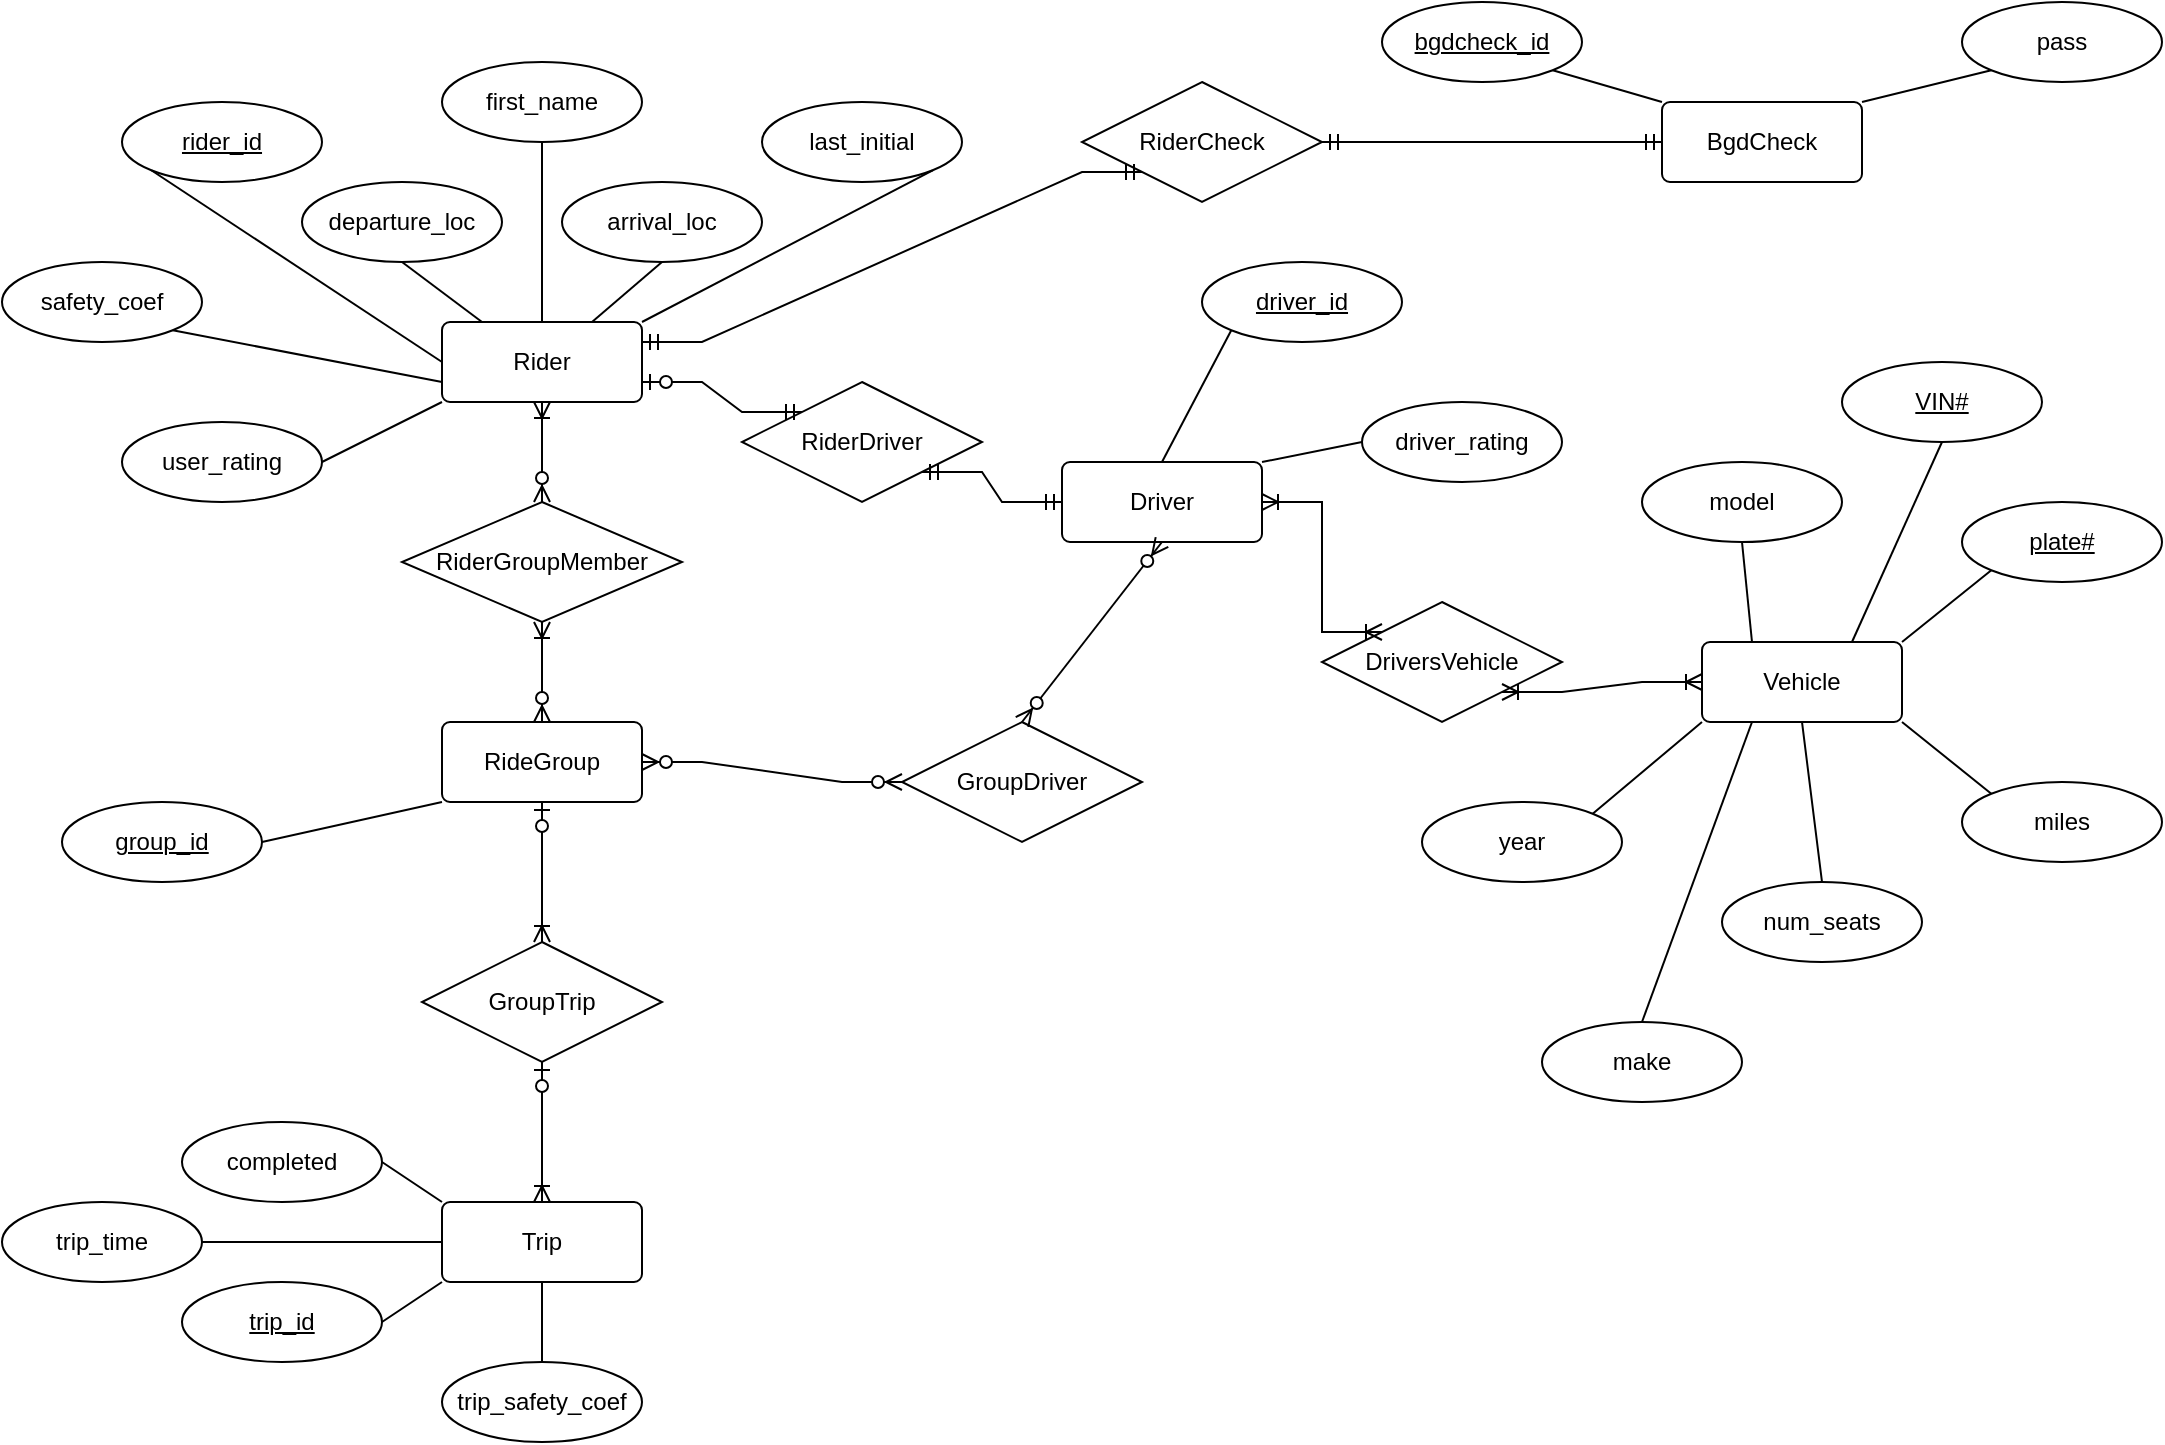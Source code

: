 <mxfile version="22.0.1" type="device">
  <diagram id="R2lEEEUBdFMjLlhIrx00" name="Page-1">
    <mxGraphModel dx="1194" dy="824" grid="1" gridSize="10" guides="1" tooltips="1" connect="1" arrows="1" fold="1" page="1" pageScale="1" pageWidth="1200" pageHeight="1920" math="0" shadow="0" extFonts="Permanent Marker^https://fonts.googleapis.com/css?family=Permanent+Marker">
      <root>
        <mxCell id="0" />
        <mxCell id="1" parent="0" />
        <mxCell id="82qDiS2uEaLM1Z2y3dYB-4" value="Rider" style="rounded=1;arcSize=10;whiteSpace=wrap;html=1;align=center;" parent="1" vertex="1">
          <mxGeometry x="240" y="180" width="100" height="40" as="geometry" />
        </mxCell>
        <mxCell id="82qDiS2uEaLM1Z2y3dYB-5" value="rider_id" style="ellipse;whiteSpace=wrap;html=1;align=center;fontStyle=4;" parent="1" vertex="1">
          <mxGeometry x="80" y="70" width="100" height="40" as="geometry" />
        </mxCell>
        <mxCell id="82qDiS2uEaLM1Z2y3dYB-8" value="first_name" style="ellipse;whiteSpace=wrap;html=1;align=center;" parent="1" vertex="1">
          <mxGeometry x="240" y="50" width="100" height="40" as="geometry" />
        </mxCell>
        <mxCell id="82qDiS2uEaLM1Z2y3dYB-9" value="last_initial" style="ellipse;whiteSpace=wrap;html=1;align=center;" parent="1" vertex="1">
          <mxGeometry x="400" y="70" width="100" height="40" as="geometry" />
        </mxCell>
        <mxCell id="82qDiS2uEaLM1Z2y3dYB-10" value="departure_loc" style="ellipse;whiteSpace=wrap;html=1;align=center;" parent="1" vertex="1">
          <mxGeometry x="170" y="110" width="100" height="40" as="geometry" />
        </mxCell>
        <mxCell id="82qDiS2uEaLM1Z2y3dYB-11" value="arrival_loc" style="ellipse;whiteSpace=wrap;html=1;align=center;" parent="1" vertex="1">
          <mxGeometry x="300" y="110" width="100" height="40" as="geometry" />
        </mxCell>
        <mxCell id="82qDiS2uEaLM1Z2y3dYB-13" value="" style="endArrow=none;html=1;rounded=0;exitX=0;exitY=1;exitDx=0;exitDy=0;entryX=0;entryY=0.5;entryDx=0;entryDy=0;" parent="1" source="82qDiS2uEaLM1Z2y3dYB-5" target="82qDiS2uEaLM1Z2y3dYB-4" edge="1">
          <mxGeometry relative="1" as="geometry">
            <mxPoint x="340" y="270" as="sourcePoint" />
            <mxPoint x="500" y="270" as="targetPoint" />
          </mxGeometry>
        </mxCell>
        <mxCell id="82qDiS2uEaLM1Z2y3dYB-14" value="" style="endArrow=none;html=1;rounded=0;exitX=0.5;exitY=1;exitDx=0;exitDy=0;" parent="1" source="82qDiS2uEaLM1Z2y3dYB-10" edge="1">
          <mxGeometry relative="1" as="geometry">
            <mxPoint x="105" y="114" as="sourcePoint" />
            <mxPoint x="260" y="180" as="targetPoint" />
          </mxGeometry>
        </mxCell>
        <mxCell id="82qDiS2uEaLM1Z2y3dYB-15" value="" style="endArrow=none;html=1;rounded=0;exitX=0.5;exitY=1;exitDx=0;exitDy=0;entryX=0.5;entryY=0;entryDx=0;entryDy=0;" parent="1" source="82qDiS2uEaLM1Z2y3dYB-8" target="82qDiS2uEaLM1Z2y3dYB-4" edge="1">
          <mxGeometry relative="1" as="geometry">
            <mxPoint x="115" y="124" as="sourcePoint" />
            <mxPoint x="260" y="220" as="targetPoint" />
          </mxGeometry>
        </mxCell>
        <mxCell id="82qDiS2uEaLM1Z2y3dYB-16" value="" style="endArrow=none;html=1;rounded=0;exitX=0.5;exitY=1;exitDx=0;exitDy=0;entryX=0.75;entryY=0;entryDx=0;entryDy=0;" parent="1" source="82qDiS2uEaLM1Z2y3dYB-11" target="82qDiS2uEaLM1Z2y3dYB-4" edge="1">
          <mxGeometry relative="1" as="geometry">
            <mxPoint x="125" y="134" as="sourcePoint" />
            <mxPoint x="270" y="230" as="targetPoint" />
          </mxGeometry>
        </mxCell>
        <mxCell id="82qDiS2uEaLM1Z2y3dYB-17" value="" style="endArrow=none;html=1;rounded=0;exitX=1;exitY=1;exitDx=0;exitDy=0;entryX=1;entryY=0;entryDx=0;entryDy=0;" parent="1" source="82qDiS2uEaLM1Z2y3dYB-9" target="82qDiS2uEaLM1Z2y3dYB-4" edge="1">
          <mxGeometry relative="1" as="geometry">
            <mxPoint x="135" y="144" as="sourcePoint" />
            <mxPoint x="280" y="240" as="targetPoint" />
          </mxGeometry>
        </mxCell>
        <mxCell id="82qDiS2uEaLM1Z2y3dYB-18" value="Driver" style="rounded=1;arcSize=10;whiteSpace=wrap;html=1;align=center;" parent="1" vertex="1">
          <mxGeometry x="550" y="250" width="100" height="40" as="geometry" />
        </mxCell>
        <mxCell id="82qDiS2uEaLM1Z2y3dYB-25" value="safety_coef" style="ellipse;whiteSpace=wrap;html=1;align=center;" parent="1" vertex="1">
          <mxGeometry x="20" y="150" width="100" height="40" as="geometry" />
        </mxCell>
        <mxCell id="82qDiS2uEaLM1Z2y3dYB-26" value="" style="endArrow=none;html=1;rounded=0;exitX=1;exitY=1;exitDx=0;exitDy=0;entryX=0;entryY=0.75;entryDx=0;entryDy=0;" parent="1" source="82qDiS2uEaLM1Z2y3dYB-25" target="82qDiS2uEaLM1Z2y3dYB-4" edge="1">
          <mxGeometry relative="1" as="geometry">
            <mxPoint x="340" y="270" as="sourcePoint" />
            <mxPoint x="500" y="270" as="targetPoint" />
          </mxGeometry>
        </mxCell>
        <mxCell id="82qDiS2uEaLM1Z2y3dYB-27" value="user_rating" style="ellipse;whiteSpace=wrap;html=1;align=center;" parent="1" vertex="1">
          <mxGeometry x="80" y="230" width="100" height="40" as="geometry" />
        </mxCell>
        <mxCell id="82qDiS2uEaLM1Z2y3dYB-28" value="" style="endArrow=none;html=1;rounded=0;exitX=1;exitY=0.5;exitDx=0;exitDy=0;entryX=0;entryY=1;entryDx=0;entryDy=0;" parent="1" source="82qDiS2uEaLM1Z2y3dYB-27" target="82qDiS2uEaLM1Z2y3dYB-4" edge="1">
          <mxGeometry relative="1" as="geometry">
            <mxPoint x="340" y="270" as="sourcePoint" />
            <mxPoint x="500" y="270" as="targetPoint" />
          </mxGeometry>
        </mxCell>
        <mxCell id="82qDiS2uEaLM1Z2y3dYB-29" value="RideGroup" style="rounded=1;arcSize=10;whiteSpace=wrap;html=1;align=center;" parent="1" vertex="1">
          <mxGeometry x="240" y="380" width="100" height="40" as="geometry" />
        </mxCell>
        <mxCell id="82qDiS2uEaLM1Z2y3dYB-31" value="group_id" style="ellipse;whiteSpace=wrap;html=1;align=center;fontStyle=4;" parent="1" vertex="1">
          <mxGeometry x="50" y="420" width="100" height="40" as="geometry" />
        </mxCell>
        <mxCell id="82qDiS2uEaLM1Z2y3dYB-32" value="" style="endArrow=none;html=1;rounded=0;exitX=1;exitY=0.5;exitDx=0;exitDy=0;entryX=0;entryY=1;entryDx=0;entryDy=0;" parent="1" source="82qDiS2uEaLM1Z2y3dYB-31" target="82qDiS2uEaLM1Z2y3dYB-29" edge="1">
          <mxGeometry relative="1" as="geometry">
            <mxPoint x="145" y="154" as="sourcePoint" />
            <mxPoint x="290" y="250" as="targetPoint" />
          </mxGeometry>
        </mxCell>
        <mxCell id="82qDiS2uEaLM1Z2y3dYB-36" value="RiderGroupMember" style="shape=rhombus;perimeter=rhombusPerimeter;whiteSpace=wrap;html=1;align=center;" parent="1" vertex="1">
          <mxGeometry x="220" y="270" width="140" height="60" as="geometry" />
        </mxCell>
        <mxCell id="82qDiS2uEaLM1Z2y3dYB-40" value="GroupDriver" style="shape=rhombus;perimeter=rhombusPerimeter;whiteSpace=wrap;html=1;align=center;" parent="1" vertex="1">
          <mxGeometry x="470" y="380" width="120" height="60" as="geometry" />
        </mxCell>
        <mxCell id="82qDiS2uEaLM1Z2y3dYB-42" value="" style="endArrow=none;html=1;rounded=0;exitX=0.5;exitY=0;exitDx=0;exitDy=0;entryX=0;entryY=1;entryDx=0;entryDy=0;" parent="1" source="82qDiS2uEaLM1Z2y3dYB-18" target="82qDiS2uEaLM1Z2y3dYB-43" edge="1">
          <mxGeometry relative="1" as="geometry">
            <mxPoint x="640" y="300" as="sourcePoint" />
            <mxPoint x="610" y="190" as="targetPoint" />
          </mxGeometry>
        </mxCell>
        <mxCell id="82qDiS2uEaLM1Z2y3dYB-43" value="driver_id" style="ellipse;whiteSpace=wrap;html=1;align=center;fontStyle=4;" parent="1" vertex="1">
          <mxGeometry x="620" y="150" width="100" height="40" as="geometry" />
        </mxCell>
        <mxCell id="82qDiS2uEaLM1Z2y3dYB-44" value="" style="fontSize=12;html=1;endArrow=ERoneToMany;startArrow=ERzeroToMany;rounded=0;entryX=0.5;entryY=1;entryDx=0;entryDy=0;exitX=0.5;exitY=0;exitDx=0;exitDy=0;" parent="1" source="82qDiS2uEaLM1Z2y3dYB-36" target="82qDiS2uEaLM1Z2y3dYB-4" edge="1">
          <mxGeometry width="100" height="100" relative="1" as="geometry">
            <mxPoint x="460" y="390" as="sourcePoint" />
            <mxPoint x="560" y="290" as="targetPoint" />
          </mxGeometry>
        </mxCell>
        <mxCell id="82qDiS2uEaLM1Z2y3dYB-45" value="" style="fontSize=12;html=1;endArrow=ERoneToMany;startArrow=ERzeroToMany;rounded=0;entryX=0.5;entryY=1;entryDx=0;entryDy=0;exitX=0.5;exitY=0;exitDx=0;exitDy=0;" parent="1" source="82qDiS2uEaLM1Z2y3dYB-29" target="82qDiS2uEaLM1Z2y3dYB-36" edge="1">
          <mxGeometry width="100" height="100" relative="1" as="geometry">
            <mxPoint x="300" y="280" as="sourcePoint" />
            <mxPoint x="300" y="230" as="targetPoint" />
          </mxGeometry>
        </mxCell>
        <mxCell id="82qDiS2uEaLM1Z2y3dYB-46" value="" style="edgeStyle=entityRelationEdgeStyle;fontSize=12;html=1;endArrow=ERzeroToMany;endFill=1;startArrow=ERzeroToMany;rounded=0;exitX=1;exitY=0.5;exitDx=0;exitDy=0;entryX=0;entryY=0.5;entryDx=0;entryDy=0;" parent="1" source="82qDiS2uEaLM1Z2y3dYB-29" target="82qDiS2uEaLM1Z2y3dYB-40" edge="1">
          <mxGeometry width="100" height="100" relative="1" as="geometry">
            <mxPoint x="460" y="390" as="sourcePoint" />
            <mxPoint x="560" y="290" as="targetPoint" />
          </mxGeometry>
        </mxCell>
        <mxCell id="82qDiS2uEaLM1Z2y3dYB-47" value="" style="fontSize=12;html=1;endArrow=ERzeroToMany;endFill=1;startArrow=ERzeroToMany;rounded=0;exitX=0.5;exitY=0;exitDx=0;exitDy=0;entryX=0.5;entryY=1;entryDx=0;entryDy=0;" parent="1" source="82qDiS2uEaLM1Z2y3dYB-40" target="82qDiS2uEaLM1Z2y3dYB-18" edge="1">
          <mxGeometry width="100" height="100" relative="1" as="geometry">
            <mxPoint x="350" y="410" as="sourcePoint" />
            <mxPoint x="590" y="360" as="targetPoint" />
          </mxGeometry>
        </mxCell>
        <mxCell id="82qDiS2uEaLM1Z2y3dYB-48" value="RiderDriver" style="shape=rhombus;perimeter=rhombusPerimeter;whiteSpace=wrap;html=1;align=center;" parent="1" vertex="1">
          <mxGeometry x="390" y="210" width="120" height="60" as="geometry" />
        </mxCell>
        <mxCell id="82qDiS2uEaLM1Z2y3dYB-49" value="driver_rating" style="ellipse;whiteSpace=wrap;html=1;align=center;" parent="1" vertex="1">
          <mxGeometry x="700" y="220" width="100" height="40" as="geometry" />
        </mxCell>
        <mxCell id="82qDiS2uEaLM1Z2y3dYB-50" value="" style="endArrow=none;html=1;rounded=0;entryX=0;entryY=0.5;entryDx=0;entryDy=0;exitX=1;exitY=0;exitDx=0;exitDy=0;" parent="1" source="82qDiS2uEaLM1Z2y3dYB-18" target="82qDiS2uEaLM1Z2y3dYB-49" edge="1">
          <mxGeometry relative="1" as="geometry">
            <mxPoint x="430" y="340" as="sourcePoint" />
            <mxPoint x="590" y="340" as="targetPoint" />
          </mxGeometry>
        </mxCell>
        <mxCell id="82qDiS2uEaLM1Z2y3dYB-53" value="" style="edgeStyle=entityRelationEdgeStyle;fontSize=12;html=1;endArrow=ERzeroToOne;startArrow=ERmandOne;rounded=0;entryX=1;entryY=0.75;entryDx=0;entryDy=0;exitX=0;exitY=0;exitDx=0;exitDy=0;" parent="1" source="82qDiS2uEaLM1Z2y3dYB-48" target="82qDiS2uEaLM1Z2y3dYB-4" edge="1">
          <mxGeometry width="100" height="100" relative="1" as="geometry">
            <mxPoint x="460" y="390" as="sourcePoint" />
            <mxPoint x="560" y="290" as="targetPoint" />
          </mxGeometry>
        </mxCell>
        <mxCell id="82qDiS2uEaLM1Z2y3dYB-56" value="" style="edgeStyle=entityRelationEdgeStyle;fontSize=12;html=1;endArrow=ERmandOne;startArrow=ERmandOne;rounded=0;entryX=0;entryY=0.5;entryDx=0;entryDy=0;exitX=1;exitY=1;exitDx=0;exitDy=0;" parent="1" source="82qDiS2uEaLM1Z2y3dYB-48" target="82qDiS2uEaLM1Z2y3dYB-18" edge="1">
          <mxGeometry width="100" height="100" relative="1" as="geometry">
            <mxPoint x="390" y="370" as="sourcePoint" />
            <mxPoint x="490" y="270" as="targetPoint" />
          </mxGeometry>
        </mxCell>
        <mxCell id="82qDiS2uEaLM1Z2y3dYB-57" value="DriversVehicle" style="shape=rhombus;perimeter=rhombusPerimeter;whiteSpace=wrap;html=1;align=center;" parent="1" vertex="1">
          <mxGeometry x="680" y="320" width="120" height="60" as="geometry" />
        </mxCell>
        <mxCell id="82qDiS2uEaLM1Z2y3dYB-58" value="Vehicle" style="rounded=1;arcSize=10;whiteSpace=wrap;html=1;align=center;" parent="1" vertex="1">
          <mxGeometry x="870" y="340" width="100" height="40" as="geometry" />
        </mxCell>
        <mxCell id="82qDiS2uEaLM1Z2y3dYB-59" value="VIN#" style="ellipse;whiteSpace=wrap;html=1;align=center;fontStyle=4;" parent="1" vertex="1">
          <mxGeometry x="940" y="200" width="100" height="40" as="geometry" />
        </mxCell>
        <mxCell id="82qDiS2uEaLM1Z2y3dYB-60" value="plate#" style="ellipse;whiteSpace=wrap;html=1;align=center;fontStyle=4;" parent="1" vertex="1">
          <mxGeometry x="1000" y="270" width="100" height="40" as="geometry" />
        </mxCell>
        <mxCell id="82qDiS2uEaLM1Z2y3dYB-61" value="miles" style="ellipse;whiteSpace=wrap;html=1;align=center;" parent="1" vertex="1">
          <mxGeometry x="1000" y="410" width="100" height="40" as="geometry" />
        </mxCell>
        <mxCell id="82qDiS2uEaLM1Z2y3dYB-62" value="num_seats" style="ellipse;whiteSpace=wrap;html=1;align=center;" parent="1" vertex="1">
          <mxGeometry x="880" y="460" width="100" height="40" as="geometry" />
        </mxCell>
        <mxCell id="82qDiS2uEaLM1Z2y3dYB-63" value="" style="endArrow=none;html=1;rounded=0;entryX=0.75;entryY=0;entryDx=0;entryDy=0;exitX=0.5;exitY=1;exitDx=0;exitDy=0;" parent="1" source="82qDiS2uEaLM1Z2y3dYB-59" target="82qDiS2uEaLM1Z2y3dYB-58" edge="1">
          <mxGeometry relative="1" as="geometry">
            <mxPoint x="830" y="300" as="sourcePoint" />
            <mxPoint x="990" y="300" as="targetPoint" />
          </mxGeometry>
        </mxCell>
        <mxCell id="82qDiS2uEaLM1Z2y3dYB-64" value="" style="endArrow=none;html=1;rounded=0;entryX=0;entryY=1;entryDx=0;entryDy=0;exitX=1;exitY=0;exitDx=0;exitDy=0;" parent="1" source="82qDiS2uEaLM1Z2y3dYB-58" target="82qDiS2uEaLM1Z2y3dYB-60" edge="1">
          <mxGeometry relative="1" as="geometry">
            <mxPoint x="770" y="409" as="sourcePoint" />
            <mxPoint x="930" y="409" as="targetPoint" />
          </mxGeometry>
        </mxCell>
        <mxCell id="82qDiS2uEaLM1Z2y3dYB-65" value="" style="endArrow=none;html=1;rounded=0;entryX=0.5;entryY=0;entryDx=0;entryDy=0;exitX=0.5;exitY=1;exitDx=0;exitDy=0;" parent="1" source="82qDiS2uEaLM1Z2y3dYB-58" target="82qDiS2uEaLM1Z2y3dYB-62" edge="1">
          <mxGeometry relative="1" as="geometry">
            <mxPoint x="930" y="390" as="sourcePoint" />
            <mxPoint x="920" y="450" as="targetPoint" />
          </mxGeometry>
        </mxCell>
        <mxCell id="82qDiS2uEaLM1Z2y3dYB-66" value="" style="endArrow=none;html=1;rounded=0;entryX=0;entryY=0;entryDx=0;entryDy=0;exitX=1;exitY=1;exitDx=0;exitDy=0;" parent="1" source="82qDiS2uEaLM1Z2y3dYB-58" target="82qDiS2uEaLM1Z2y3dYB-61" edge="1">
          <mxGeometry relative="1" as="geometry">
            <mxPoint x="970" y="390" as="sourcePoint" />
            <mxPoint x="960" y="450" as="targetPoint" />
          </mxGeometry>
        </mxCell>
        <mxCell id="82qDiS2uEaLM1Z2y3dYB-67" value="" style="edgeStyle=entityRelationEdgeStyle;fontSize=12;html=1;endArrow=ERoneToMany;startArrow=ERoneToMany;rounded=0;entryX=0;entryY=0;entryDx=0;entryDy=0;exitX=1;exitY=0.5;exitDx=0;exitDy=0;" parent="1" source="82qDiS2uEaLM1Z2y3dYB-18" target="82qDiS2uEaLM1Z2y3dYB-57" edge="1">
          <mxGeometry width="100" height="100" relative="1" as="geometry">
            <mxPoint x="460" y="390" as="sourcePoint" />
            <mxPoint x="560" y="290" as="targetPoint" />
          </mxGeometry>
        </mxCell>
        <mxCell id="82qDiS2uEaLM1Z2y3dYB-68" value="" style="edgeStyle=entityRelationEdgeStyle;fontSize=12;html=1;endArrow=ERoneToMany;startArrow=ERoneToMany;rounded=0;entryX=0;entryY=0.5;entryDx=0;entryDy=0;exitX=1;exitY=1;exitDx=0;exitDy=0;" parent="1" source="82qDiS2uEaLM1Z2y3dYB-57" target="82qDiS2uEaLM1Z2y3dYB-58" edge="1">
          <mxGeometry width="100" height="100" relative="1" as="geometry">
            <mxPoint x="730" y="435" as="sourcePoint" />
            <mxPoint x="790" y="500" as="targetPoint" />
          </mxGeometry>
        </mxCell>
        <mxCell id="82qDiS2uEaLM1Z2y3dYB-69" value="year" style="ellipse;whiteSpace=wrap;html=1;align=center;" parent="1" vertex="1">
          <mxGeometry x="730" y="420" width="100" height="40" as="geometry" />
        </mxCell>
        <mxCell id="82qDiS2uEaLM1Z2y3dYB-70" value="" style="endArrow=none;html=1;rounded=0;entryX=0;entryY=1;entryDx=0;entryDy=0;exitX=1;exitY=0;exitDx=0;exitDy=0;" parent="1" source="82qDiS2uEaLM1Z2y3dYB-69" target="82qDiS2uEaLM1Z2y3dYB-58" edge="1">
          <mxGeometry relative="1" as="geometry">
            <mxPoint x="430" y="340" as="sourcePoint" />
            <mxPoint x="590" y="340" as="targetPoint" />
          </mxGeometry>
        </mxCell>
        <mxCell id="82qDiS2uEaLM1Z2y3dYB-71" value="model" style="ellipse;whiteSpace=wrap;html=1;align=center;" parent="1" vertex="1">
          <mxGeometry x="840" y="250" width="100" height="40" as="geometry" />
        </mxCell>
        <mxCell id="82qDiS2uEaLM1Z2y3dYB-72" value="" style="endArrow=none;html=1;rounded=0;entryX=0.5;entryY=1;entryDx=0;entryDy=0;exitX=0.25;exitY=0;exitDx=0;exitDy=0;" parent="1" source="82qDiS2uEaLM1Z2y3dYB-58" target="82qDiS2uEaLM1Z2y3dYB-71" edge="1">
          <mxGeometry relative="1" as="geometry">
            <mxPoint x="430" y="340" as="sourcePoint" />
            <mxPoint x="590" y="340" as="targetPoint" />
          </mxGeometry>
        </mxCell>
        <mxCell id="82qDiS2uEaLM1Z2y3dYB-73" value="make" style="ellipse;whiteSpace=wrap;html=1;align=center;" parent="1" vertex="1">
          <mxGeometry x="790" y="530" width="100" height="40" as="geometry" />
        </mxCell>
        <mxCell id="82qDiS2uEaLM1Z2y3dYB-74" value="" style="endArrow=none;html=1;rounded=0;entryX=0.5;entryY=0;entryDx=0;entryDy=0;exitX=0.25;exitY=1;exitDx=0;exitDy=0;" parent="1" source="82qDiS2uEaLM1Z2y3dYB-58" target="82qDiS2uEaLM1Z2y3dYB-73" edge="1">
          <mxGeometry relative="1" as="geometry">
            <mxPoint x="900" y="390" as="sourcePoint" />
            <mxPoint x="590" y="340" as="targetPoint" />
          </mxGeometry>
        </mxCell>
        <mxCell id="82qDiS2uEaLM1Z2y3dYB-75" value="Trip" style="rounded=1;arcSize=10;whiteSpace=wrap;html=1;align=center;" parent="1" vertex="1">
          <mxGeometry x="240" y="620" width="100" height="40" as="geometry" />
        </mxCell>
        <mxCell id="82qDiS2uEaLM1Z2y3dYB-76" value="GroupTrip" style="shape=rhombus;perimeter=rhombusPerimeter;whiteSpace=wrap;html=1;align=center;" parent="1" vertex="1">
          <mxGeometry x="230" y="490" width="120" height="60" as="geometry" />
        </mxCell>
        <mxCell id="82qDiS2uEaLM1Z2y3dYB-77" value="trip_id" style="ellipse;whiteSpace=wrap;html=1;align=center;fontStyle=4;" parent="1" vertex="1">
          <mxGeometry x="110" y="660" width="100" height="40" as="geometry" />
        </mxCell>
        <mxCell id="82qDiS2uEaLM1Z2y3dYB-78" value="completed" style="ellipse;whiteSpace=wrap;html=1;align=center;" parent="1" vertex="1">
          <mxGeometry x="110" y="580" width="100" height="40" as="geometry" />
        </mxCell>
        <mxCell id="82qDiS2uEaLM1Z2y3dYB-79" value="" style="endArrow=none;html=1;rounded=0;exitX=1;exitY=0.5;exitDx=0;exitDy=0;entryX=0;entryY=1;entryDx=0;entryDy=0;" parent="1" source="82qDiS2uEaLM1Z2y3dYB-77" target="82qDiS2uEaLM1Z2y3dYB-75" edge="1">
          <mxGeometry relative="1" as="geometry">
            <mxPoint x="430" y="380" as="sourcePoint" />
            <mxPoint x="590" y="380" as="targetPoint" />
          </mxGeometry>
        </mxCell>
        <mxCell id="82qDiS2uEaLM1Z2y3dYB-80" value="" style="endArrow=none;html=1;rounded=0;exitX=1;exitY=0.5;exitDx=0;exitDy=0;entryX=0;entryY=0;entryDx=0;entryDy=0;" parent="1" source="82qDiS2uEaLM1Z2y3dYB-78" target="82qDiS2uEaLM1Z2y3dYB-75" edge="1">
          <mxGeometry relative="1" as="geometry">
            <mxPoint x="230" y="700" as="sourcePoint" />
            <mxPoint x="250" y="670" as="targetPoint" />
          </mxGeometry>
        </mxCell>
        <mxCell id="82qDiS2uEaLM1Z2y3dYB-81" value="trip_time" style="ellipse;whiteSpace=wrap;html=1;align=center;" parent="1" vertex="1">
          <mxGeometry x="20" y="620" width="100" height="40" as="geometry" />
        </mxCell>
        <mxCell id="82qDiS2uEaLM1Z2y3dYB-82" value="" style="endArrow=none;html=1;rounded=0;exitX=1;exitY=0.5;exitDx=0;exitDy=0;entryX=0;entryY=0.5;entryDx=0;entryDy=0;" parent="1" source="82qDiS2uEaLM1Z2y3dYB-81" target="82qDiS2uEaLM1Z2y3dYB-75" edge="1">
          <mxGeometry relative="1" as="geometry">
            <mxPoint x="430" y="380" as="sourcePoint" />
            <mxPoint x="590" y="380" as="targetPoint" />
          </mxGeometry>
        </mxCell>
        <mxCell id="82qDiS2uEaLM1Z2y3dYB-83" value="" style="fontSize=12;html=1;endArrow=ERoneToMany;startArrow=ERzeroToOne;rounded=0;entryX=0.5;entryY=0;entryDx=0;entryDy=0;exitX=0.5;exitY=1;exitDx=0;exitDy=0;" parent="1" source="82qDiS2uEaLM1Z2y3dYB-29" target="82qDiS2uEaLM1Z2y3dYB-76" edge="1">
          <mxGeometry width="100" height="100" relative="1" as="geometry">
            <mxPoint x="460" y="430" as="sourcePoint" />
            <mxPoint x="560" y="330" as="targetPoint" />
          </mxGeometry>
        </mxCell>
        <mxCell id="82qDiS2uEaLM1Z2y3dYB-84" value="" style="fontSize=12;html=1;endArrow=ERoneToMany;startArrow=ERzeroToOne;rounded=0;entryX=0.5;entryY=0;entryDx=0;entryDy=0;exitX=0.5;exitY=1;exitDx=0;exitDy=0;" parent="1" source="82qDiS2uEaLM1Z2y3dYB-76" target="82qDiS2uEaLM1Z2y3dYB-75" edge="1">
          <mxGeometry width="100" height="100" relative="1" as="geometry">
            <mxPoint x="400" y="550" as="sourcePoint" />
            <mxPoint x="400" y="620" as="targetPoint" />
          </mxGeometry>
        </mxCell>
        <mxCell id="82qDiS2uEaLM1Z2y3dYB-85" value="trip_safety_coef" style="ellipse;whiteSpace=wrap;html=1;align=center;" parent="1" vertex="1">
          <mxGeometry x="240" y="700" width="100" height="40" as="geometry" />
        </mxCell>
        <mxCell id="82qDiS2uEaLM1Z2y3dYB-86" value="" style="endArrow=none;html=1;rounded=0;exitX=0.5;exitY=0;exitDx=0;exitDy=0;entryX=0.5;entryY=1;entryDx=0;entryDy=0;" parent="1" source="82qDiS2uEaLM1Z2y3dYB-85" target="82qDiS2uEaLM1Z2y3dYB-75" edge="1">
          <mxGeometry relative="1" as="geometry">
            <mxPoint x="430" y="380" as="sourcePoint" />
            <mxPoint x="590" y="380" as="targetPoint" />
          </mxGeometry>
        </mxCell>
        <mxCell id="tYN1W210jFOsNEOnrjSL-2" value="BgdCheck" style="rounded=1;arcSize=10;whiteSpace=wrap;html=1;align=center;" vertex="1" parent="1">
          <mxGeometry x="850" y="70" width="100" height="40" as="geometry" />
        </mxCell>
        <mxCell id="tYN1W210jFOsNEOnrjSL-3" value="bgdcheck_id" style="ellipse;whiteSpace=wrap;html=1;align=center;fontStyle=4;" vertex="1" parent="1">
          <mxGeometry x="710" y="20" width="100" height="40" as="geometry" />
        </mxCell>
        <mxCell id="tYN1W210jFOsNEOnrjSL-4" value="" style="endArrow=none;html=1;rounded=0;exitX=1;exitY=1;exitDx=0;exitDy=0;entryX=0;entryY=0;entryDx=0;entryDy=0;" edge="1" parent="1" source="tYN1W210jFOsNEOnrjSL-3" target="tYN1W210jFOsNEOnrjSL-2">
          <mxGeometry relative="1" as="geometry">
            <mxPoint x="520" y="400" as="sourcePoint" />
            <mxPoint x="680" y="400" as="targetPoint" />
          </mxGeometry>
        </mxCell>
        <mxCell id="tYN1W210jFOsNEOnrjSL-5" value="pass" style="ellipse;whiteSpace=wrap;html=1;align=center;" vertex="1" parent="1">
          <mxGeometry x="1000" y="20" width="100" height="40" as="geometry" />
        </mxCell>
        <mxCell id="tYN1W210jFOsNEOnrjSL-6" value="" style="endArrow=none;html=1;rounded=0;entryX=0;entryY=1;entryDx=0;entryDy=0;exitX=1;exitY=0;exitDx=0;exitDy=0;" edge="1" parent="1" source="tYN1W210jFOsNEOnrjSL-2" target="tYN1W210jFOsNEOnrjSL-5">
          <mxGeometry relative="1" as="geometry">
            <mxPoint x="520" y="400" as="sourcePoint" />
            <mxPoint x="680" y="400" as="targetPoint" />
          </mxGeometry>
        </mxCell>
        <mxCell id="tYN1W210jFOsNEOnrjSL-7" value="RiderCheck" style="shape=rhombus;perimeter=rhombusPerimeter;whiteSpace=wrap;html=1;align=center;" vertex="1" parent="1">
          <mxGeometry x="560" y="60" width="120" height="60" as="geometry" />
        </mxCell>
        <mxCell id="tYN1W210jFOsNEOnrjSL-8" value="" style="edgeStyle=entityRelationEdgeStyle;fontSize=12;html=1;endArrow=ERmandOne;startArrow=ERmandOne;rounded=0;exitX=1;exitY=0.25;exitDx=0;exitDy=0;entryX=0;entryY=1;entryDx=0;entryDy=0;" edge="1" parent="1" source="82qDiS2uEaLM1Z2y3dYB-4" target="tYN1W210jFOsNEOnrjSL-7">
          <mxGeometry width="100" height="100" relative="1" as="geometry">
            <mxPoint x="550" y="450" as="sourcePoint" />
            <mxPoint x="650" y="350" as="targetPoint" />
          </mxGeometry>
        </mxCell>
        <mxCell id="tYN1W210jFOsNEOnrjSL-9" value="" style="edgeStyle=entityRelationEdgeStyle;fontSize=12;html=1;endArrow=ERmandOne;startArrow=ERmandOne;rounded=0;entryX=0;entryY=0.5;entryDx=0;entryDy=0;exitX=1;exitY=0.5;exitDx=0;exitDy=0;" edge="1" parent="1" source="tYN1W210jFOsNEOnrjSL-7" target="tYN1W210jFOsNEOnrjSL-2">
          <mxGeometry width="100" height="100" relative="1" as="geometry">
            <mxPoint x="550" y="450" as="sourcePoint" />
            <mxPoint x="650" y="350" as="targetPoint" />
          </mxGeometry>
        </mxCell>
      </root>
    </mxGraphModel>
  </diagram>
</mxfile>
